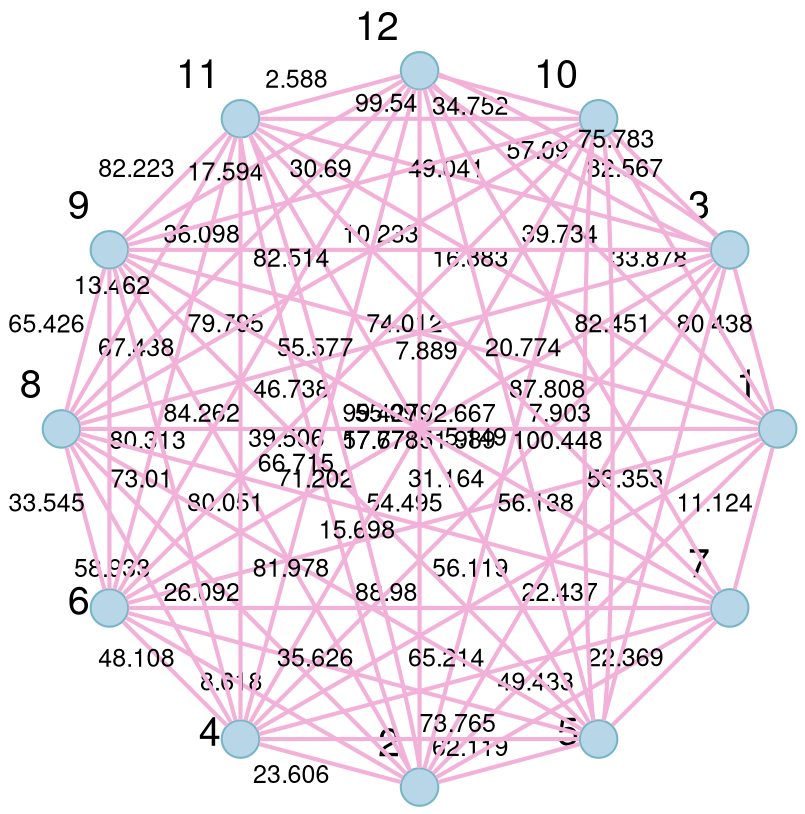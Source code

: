 digraph graph_visual_12n_12m {

	layout=circo
	fontname="Helvetica,Arial,sans-serif"
	node [fontname="Helvetica,Arial,sans-serif", fontsize=19, style=filled, shape=circle, height=0.25, color="#76b5c5", fillcolor="#b7d7e8"]
	edge [fontname="Helvetica,Arial,sans-serif", fontsize=12, color="#f2b1d8", penwidth=2]
	rankdir=LR;

	node [style=filled, shape=circle, height=0.25]
	edge [dir=none]
	1	[xlabel=1, label=""]
	2	[xlabel=2, label=""]
	3	[xlabel=3, label=""]
	4	[xlabel=4, label=""]
	5	[xlabel=5, label=""]
	6	[xlabel=6, label=""]
	7	[xlabel=7, label=""]
	8	[xlabel=8, label=""]
	9	[xlabel=9, label=""]
	10	[xlabel=10, label=""]
	11	[xlabel=11, label=""]
	12	[xlabel=12, label=""]

	2 -> 1 [label=22.437 ]
	3 -> 2 [label=56.138 ]
	4 -> 1 [label=56.119 ]
	5 -> 3 [label=53.353 ]
	6 -> 4 [label=48.108 ]
	7 -> 1 [label=11.124 ]
	8 -> 7 [label=15.698 ]
	9 -> 4 [label=73.01 ]
	10 -> 5 [label=100.448 ]
	11 -> 2 [label=66.715 ]
	12 -> 3 [label=75.783 ]
	4 -> 10 [label=51.989 ]
	1 -> 11 [label=16.883 ]
	1 -> 8 [label=55.09 ]
	2 -> 10 [label=5.149 ]
	1 -> 10 [label=33.878 ]
	7 -> 11 [label=20.774 ]
	3 -> 4 [label=31.164 ]
	3 -> 9 [label=10.233 ]
	4 -> 8 [label=58.933 ]
	1 -> 3 [label=80.438 ]
	1 -> 12 [label=39.734 ]
	5 -> 11 [label=99.427 ]
	6 -> 10 [label=55.577 ]
	8 -> 10 [label=82.514 ]
	10 -> 11 [label=99.54 ]
	5 -> 7 [label=22.369 ]
	5 -> 6 [label=35.626 ]
	9 -> 12 [label=17.594 ]
	5 -> 8 [label=81.978 ]
	1 -> 6 [label=54.495 ]
	6 -> 7 [label=88.98 ]
	4 -> 7 [label=65.214 ]
	1 -> 9 [label=74.012 ]
	5 -> 12 [label=87.808 ]
	2 -> 7 [label=49.433 ]
	3 -> 10 [label=82.567 ]
	6 -> 12 [label=79.795 ]
	7 -> 9 [label=57.678 ]
	9 -> 11 [label=82.223 ]
	4 -> 12 [label=46.738 ]
	6 -> 8 [label=33.545 ]
	7 -> 12 [label=82.451 ]
	2 -> 8 [label=26.092 ]
	4 -> 5 [label=73.765 ]
	6 -> 11 [label=67.438 ]
	2 -> 12 [label=17.771 ]
	3 -> 8 [label=7.889 ]
	2 -> 11 [label=39.506 ]
	11 -> 12 [label=2.588 ]
	9 -> 10 [label=30.69 ]
	8 -> 12 [label=36.098 ]
	3 -> 12 [label=57.09 ]
	2 -> 6 [label=8.618 ]
	2 -> 9 [label=80.051 ]
	5 -> 9 [label=71.202 ]
	2 -> 4 [label=23.606 ]
	5 -> 10 [label=7.903 ]
	3 -> 11 [label=49.041 ]
	8 -> 9 [label=65.426 ]
	10 -> 12 [label=34.752 ]
	4 -> 11 [label=84.262 ]
	8 -> 11 [label=13.462 ]
	2 -> 5 [label=62.119 ]
	6 -> 9 [label=80.313 ]
	3 -> 6 [label=92.667 ]
}
